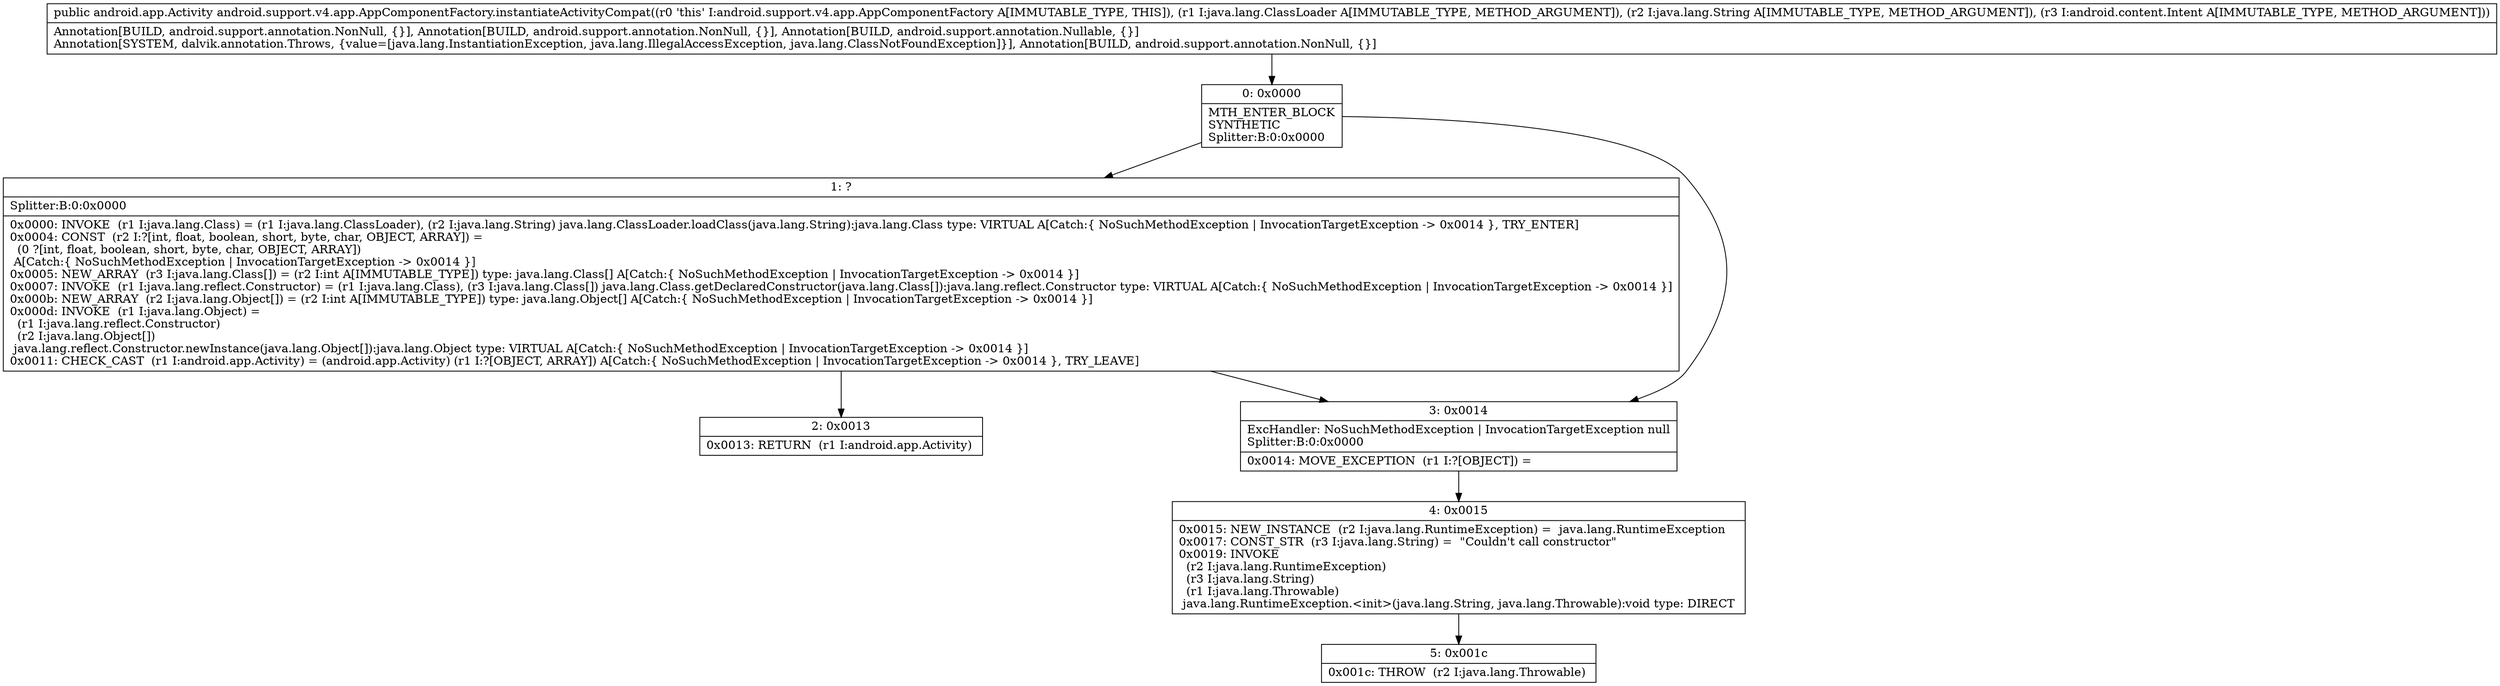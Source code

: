 digraph "CFG forandroid.support.v4.app.AppComponentFactory.instantiateActivityCompat(Ljava\/lang\/ClassLoader;Ljava\/lang\/String;Landroid\/content\/Intent;)Landroid\/app\/Activity;" {
Node_0 [shape=record,label="{0\:\ 0x0000|MTH_ENTER_BLOCK\lSYNTHETIC\lSplitter:B:0:0x0000\l}"];
Node_1 [shape=record,label="{1\:\ ?|Splitter:B:0:0x0000\l|0x0000: INVOKE  (r1 I:java.lang.Class) = (r1 I:java.lang.ClassLoader), (r2 I:java.lang.String) java.lang.ClassLoader.loadClass(java.lang.String):java.lang.Class type: VIRTUAL A[Catch:\{ NoSuchMethodException \| InvocationTargetException \-\> 0x0014 \}, TRY_ENTER]\l0x0004: CONST  (r2 I:?[int, float, boolean, short, byte, char, OBJECT, ARRAY]) = \l  (0 ?[int, float, boolean, short, byte, char, OBJECT, ARRAY])\l A[Catch:\{ NoSuchMethodException \| InvocationTargetException \-\> 0x0014 \}]\l0x0005: NEW_ARRAY  (r3 I:java.lang.Class[]) = (r2 I:int A[IMMUTABLE_TYPE]) type: java.lang.Class[] A[Catch:\{ NoSuchMethodException \| InvocationTargetException \-\> 0x0014 \}]\l0x0007: INVOKE  (r1 I:java.lang.reflect.Constructor) = (r1 I:java.lang.Class), (r3 I:java.lang.Class[]) java.lang.Class.getDeclaredConstructor(java.lang.Class[]):java.lang.reflect.Constructor type: VIRTUAL A[Catch:\{ NoSuchMethodException \| InvocationTargetException \-\> 0x0014 \}]\l0x000b: NEW_ARRAY  (r2 I:java.lang.Object[]) = (r2 I:int A[IMMUTABLE_TYPE]) type: java.lang.Object[] A[Catch:\{ NoSuchMethodException \| InvocationTargetException \-\> 0x0014 \}]\l0x000d: INVOKE  (r1 I:java.lang.Object) = \l  (r1 I:java.lang.reflect.Constructor)\l  (r2 I:java.lang.Object[])\l java.lang.reflect.Constructor.newInstance(java.lang.Object[]):java.lang.Object type: VIRTUAL A[Catch:\{ NoSuchMethodException \| InvocationTargetException \-\> 0x0014 \}]\l0x0011: CHECK_CAST  (r1 I:android.app.Activity) = (android.app.Activity) (r1 I:?[OBJECT, ARRAY]) A[Catch:\{ NoSuchMethodException \| InvocationTargetException \-\> 0x0014 \}, TRY_LEAVE]\l}"];
Node_2 [shape=record,label="{2\:\ 0x0013|0x0013: RETURN  (r1 I:android.app.Activity) \l}"];
Node_3 [shape=record,label="{3\:\ 0x0014|ExcHandler: NoSuchMethodException \| InvocationTargetException null\lSplitter:B:0:0x0000\l|0x0014: MOVE_EXCEPTION  (r1 I:?[OBJECT]) =  \l}"];
Node_4 [shape=record,label="{4\:\ 0x0015|0x0015: NEW_INSTANCE  (r2 I:java.lang.RuntimeException) =  java.lang.RuntimeException \l0x0017: CONST_STR  (r3 I:java.lang.String) =  \"Couldn't call constructor\" \l0x0019: INVOKE  \l  (r2 I:java.lang.RuntimeException)\l  (r3 I:java.lang.String)\l  (r1 I:java.lang.Throwable)\l java.lang.RuntimeException.\<init\>(java.lang.String, java.lang.Throwable):void type: DIRECT \l}"];
Node_5 [shape=record,label="{5\:\ 0x001c|0x001c: THROW  (r2 I:java.lang.Throwable) \l}"];
MethodNode[shape=record,label="{public android.app.Activity android.support.v4.app.AppComponentFactory.instantiateActivityCompat((r0 'this' I:android.support.v4.app.AppComponentFactory A[IMMUTABLE_TYPE, THIS]), (r1 I:java.lang.ClassLoader A[IMMUTABLE_TYPE, METHOD_ARGUMENT]), (r2 I:java.lang.String A[IMMUTABLE_TYPE, METHOD_ARGUMENT]), (r3 I:android.content.Intent A[IMMUTABLE_TYPE, METHOD_ARGUMENT]))  | Annotation[BUILD, android.support.annotation.NonNull, \{\}], Annotation[BUILD, android.support.annotation.NonNull, \{\}], Annotation[BUILD, android.support.annotation.Nullable, \{\}]\lAnnotation[SYSTEM, dalvik.annotation.Throws, \{value=[java.lang.InstantiationException, java.lang.IllegalAccessException, java.lang.ClassNotFoundException]\}], Annotation[BUILD, android.support.annotation.NonNull, \{\}]\l}"];
MethodNode -> Node_0;
Node_0 -> Node_1;
Node_0 -> Node_3;
Node_1 -> Node_2;
Node_1 -> Node_3;
Node_3 -> Node_4;
Node_4 -> Node_5;
}

